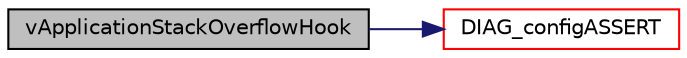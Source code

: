 digraph "vApplicationStackOverflowHook"
{
  edge [fontname="Helvetica",fontsize="10",labelfontname="Helvetica",labelfontsize="10"];
  node [fontname="Helvetica",fontsize="10",shape=record];
  rankdir="LR";
  Node463 [label="vApplicationStackOverflowHook",height=0.2,width=0.4,color="black", fillcolor="grey75", style="filled", fontcolor="black"];
  Node463 -> Node464 [color="midnightblue",fontsize="10",style="solid",fontname="Helvetica"];
  Node464 [label="DIAG_configASSERT",height=0.2,width=0.4,color="red", fillcolor="white", style="filled",URL="$diag_8c.html#a6c4b78ed65b2a5f8e93fb83eeb88f09c",tooltip="trap of configuration errors derived by FreeRTOS configASSERT "];
}

